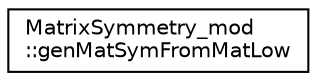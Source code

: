 digraph "Graphical Class Hierarchy"
{
 // LATEX_PDF_SIZE
  edge [fontname="Helvetica",fontsize="10",labelfontname="Helvetica",labelfontsize="10"];
  node [fontname="Helvetica",fontsize="10",shape=record];
  rankdir="LR";
  Node0 [label="MatrixSymmetry_mod\l::genMatSymFromMatLow",height=0.2,width=0.4,color="black", fillcolor="white", style="filled",URL="$interfaceMatrixSymmetry__mod_1_1genMatSymFromMatLow.html",tooltip="Generate and return a symmetric matrix from the input lower-triangular square matrix."];
}
